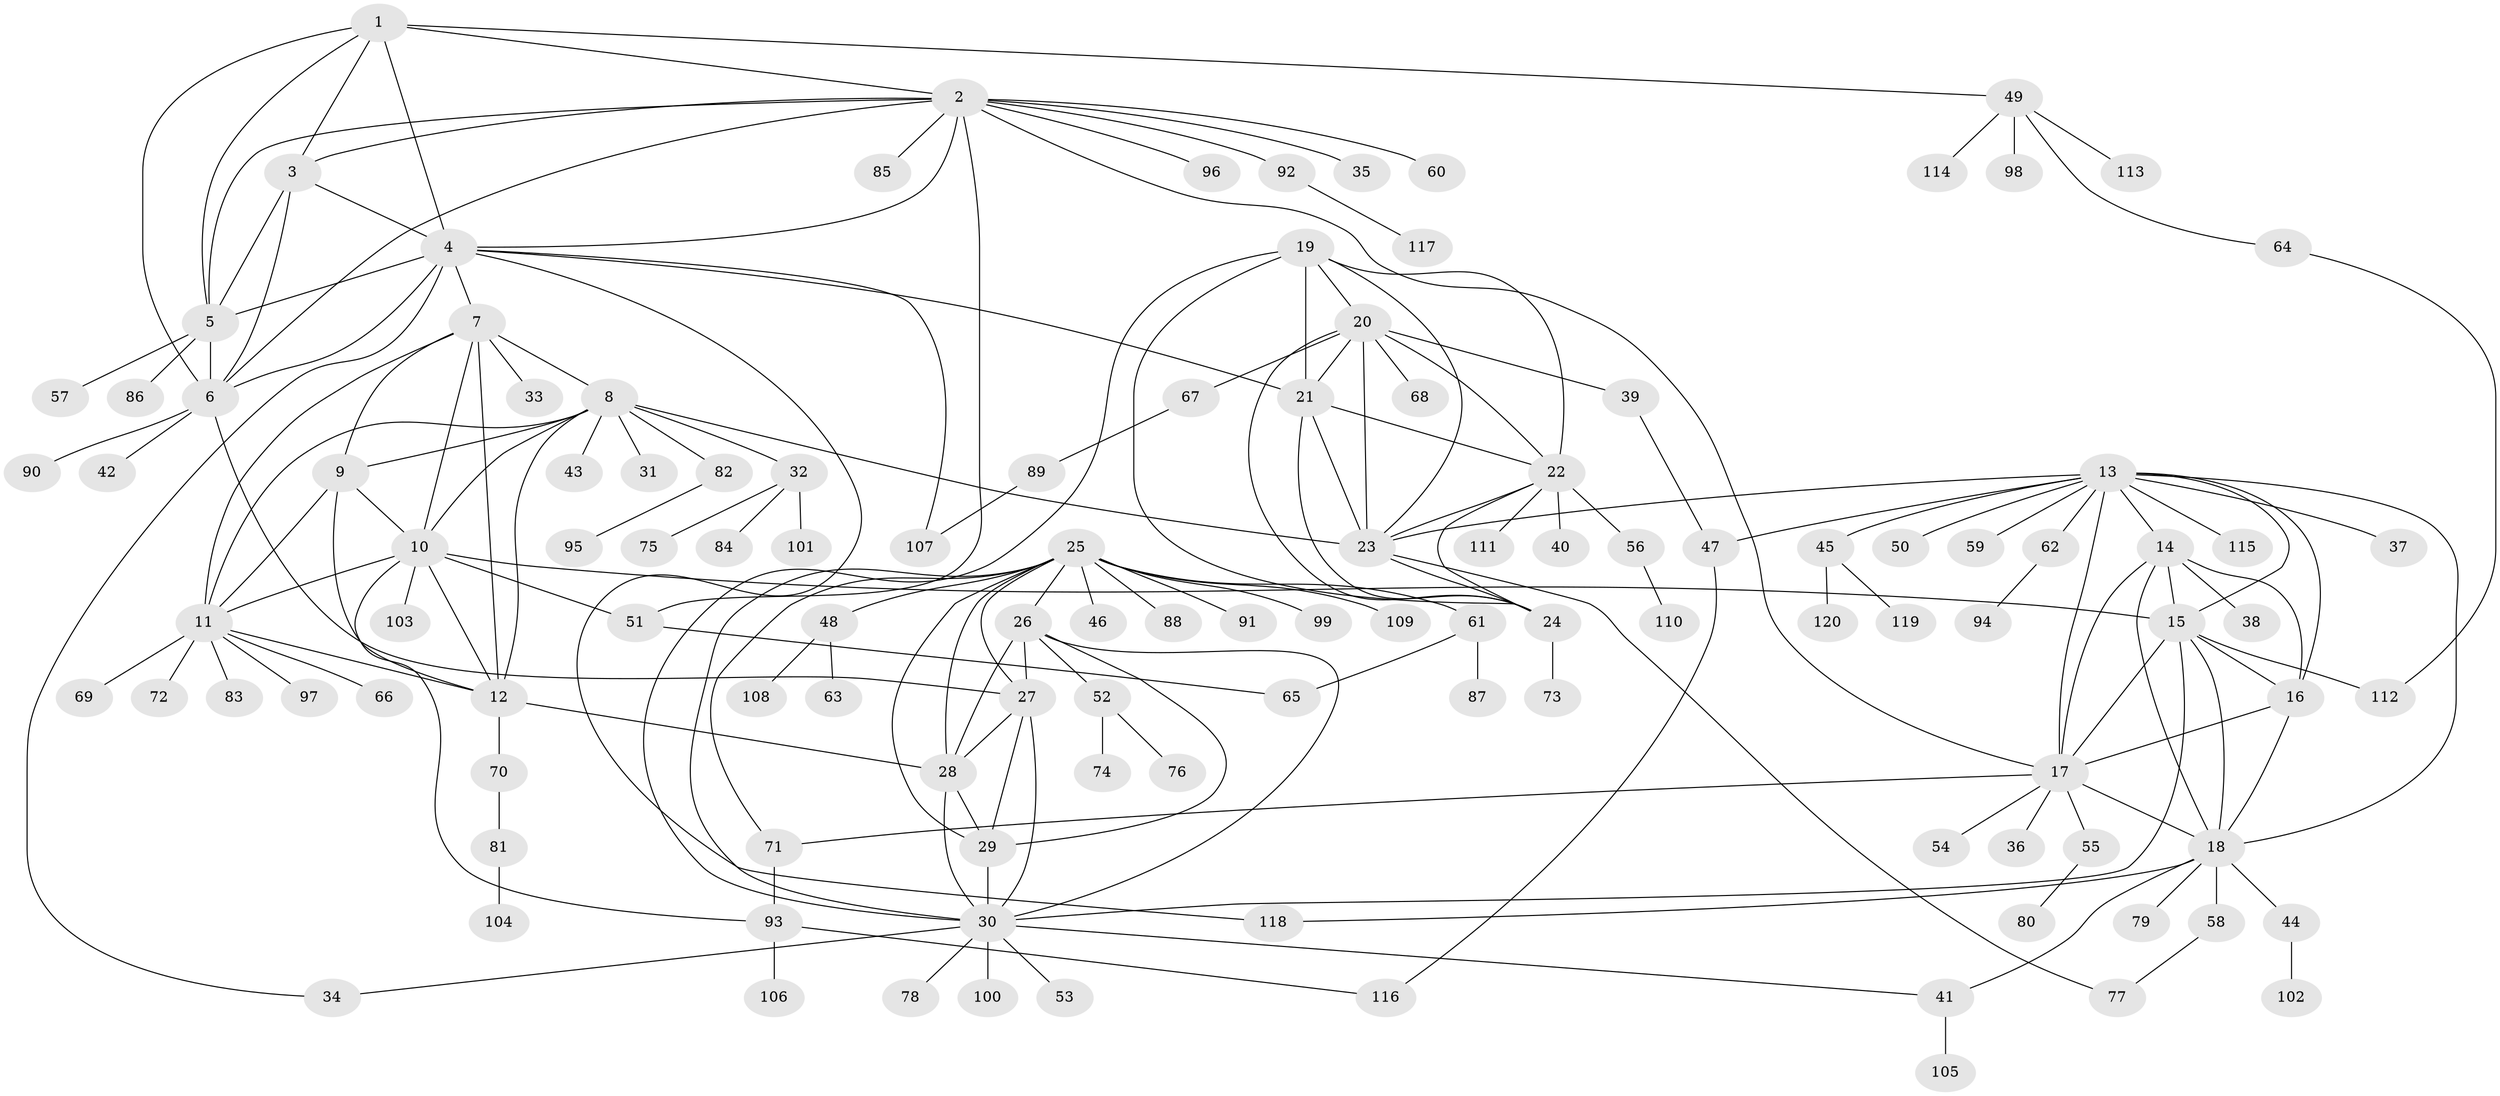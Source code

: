 // Generated by graph-tools (version 1.1) at 2025/54/03/09/25 04:54:56]
// undirected, 120 vertices, 187 edges
graph export_dot {
graph [start="1"]
  node [color=gray90,style=filled];
  1;
  2;
  3;
  4;
  5;
  6;
  7;
  8;
  9;
  10;
  11;
  12;
  13;
  14;
  15;
  16;
  17;
  18;
  19;
  20;
  21;
  22;
  23;
  24;
  25;
  26;
  27;
  28;
  29;
  30;
  31;
  32;
  33;
  34;
  35;
  36;
  37;
  38;
  39;
  40;
  41;
  42;
  43;
  44;
  45;
  46;
  47;
  48;
  49;
  50;
  51;
  52;
  53;
  54;
  55;
  56;
  57;
  58;
  59;
  60;
  61;
  62;
  63;
  64;
  65;
  66;
  67;
  68;
  69;
  70;
  71;
  72;
  73;
  74;
  75;
  76;
  77;
  78;
  79;
  80;
  81;
  82;
  83;
  84;
  85;
  86;
  87;
  88;
  89;
  90;
  91;
  92;
  93;
  94;
  95;
  96;
  97;
  98;
  99;
  100;
  101;
  102;
  103;
  104;
  105;
  106;
  107;
  108;
  109;
  110;
  111;
  112;
  113;
  114;
  115;
  116;
  117;
  118;
  119;
  120;
  1 -- 2;
  1 -- 3;
  1 -- 4;
  1 -- 5;
  1 -- 6;
  1 -- 49;
  2 -- 3;
  2 -- 4;
  2 -- 5;
  2 -- 6;
  2 -- 17;
  2 -- 35;
  2 -- 51;
  2 -- 60;
  2 -- 85;
  2 -- 92;
  2 -- 96;
  3 -- 4;
  3 -- 5;
  3 -- 6;
  4 -- 5;
  4 -- 6;
  4 -- 7;
  4 -- 21;
  4 -- 34;
  4 -- 107;
  4 -- 118;
  5 -- 6;
  5 -- 57;
  5 -- 86;
  6 -- 27;
  6 -- 42;
  6 -- 90;
  7 -- 8;
  7 -- 9;
  7 -- 10;
  7 -- 11;
  7 -- 12;
  7 -- 33;
  8 -- 9;
  8 -- 10;
  8 -- 11;
  8 -- 12;
  8 -- 23;
  8 -- 31;
  8 -- 32;
  8 -- 43;
  8 -- 82;
  9 -- 10;
  9 -- 11;
  9 -- 12;
  10 -- 11;
  10 -- 12;
  10 -- 15;
  10 -- 51;
  10 -- 93;
  10 -- 103;
  11 -- 12;
  11 -- 66;
  11 -- 69;
  11 -- 72;
  11 -- 83;
  11 -- 97;
  12 -- 28;
  12 -- 70;
  13 -- 14;
  13 -- 15;
  13 -- 16;
  13 -- 17;
  13 -- 18;
  13 -- 23;
  13 -- 37;
  13 -- 45;
  13 -- 47;
  13 -- 50;
  13 -- 59;
  13 -- 62;
  13 -- 115;
  14 -- 15;
  14 -- 16;
  14 -- 17;
  14 -- 18;
  14 -- 38;
  15 -- 16;
  15 -- 17;
  15 -- 18;
  15 -- 30;
  15 -- 112;
  16 -- 17;
  16 -- 18;
  17 -- 18;
  17 -- 36;
  17 -- 54;
  17 -- 55;
  17 -- 71;
  18 -- 41;
  18 -- 44;
  18 -- 58;
  18 -- 79;
  18 -- 118;
  19 -- 20;
  19 -- 21;
  19 -- 22;
  19 -- 23;
  19 -- 24;
  19 -- 30;
  20 -- 21;
  20 -- 22;
  20 -- 23;
  20 -- 24;
  20 -- 39;
  20 -- 67;
  20 -- 68;
  21 -- 22;
  21 -- 23;
  21 -- 24;
  22 -- 23;
  22 -- 24;
  22 -- 40;
  22 -- 56;
  22 -- 111;
  23 -- 24;
  23 -- 77;
  24 -- 73;
  25 -- 26;
  25 -- 27;
  25 -- 28;
  25 -- 29;
  25 -- 30;
  25 -- 46;
  25 -- 48;
  25 -- 61;
  25 -- 71;
  25 -- 88;
  25 -- 91;
  25 -- 99;
  25 -- 109;
  26 -- 27;
  26 -- 28;
  26 -- 29;
  26 -- 30;
  26 -- 52;
  27 -- 28;
  27 -- 29;
  27 -- 30;
  28 -- 29;
  28 -- 30;
  29 -- 30;
  30 -- 34;
  30 -- 41;
  30 -- 53;
  30 -- 78;
  30 -- 100;
  32 -- 75;
  32 -- 84;
  32 -- 101;
  39 -- 47;
  41 -- 105;
  44 -- 102;
  45 -- 119;
  45 -- 120;
  47 -- 116;
  48 -- 63;
  48 -- 108;
  49 -- 64;
  49 -- 98;
  49 -- 113;
  49 -- 114;
  51 -- 65;
  52 -- 74;
  52 -- 76;
  55 -- 80;
  56 -- 110;
  58 -- 77;
  61 -- 65;
  61 -- 87;
  62 -- 94;
  64 -- 112;
  67 -- 89;
  70 -- 81;
  71 -- 93;
  81 -- 104;
  82 -- 95;
  89 -- 107;
  92 -- 117;
  93 -- 106;
  93 -- 116;
}

